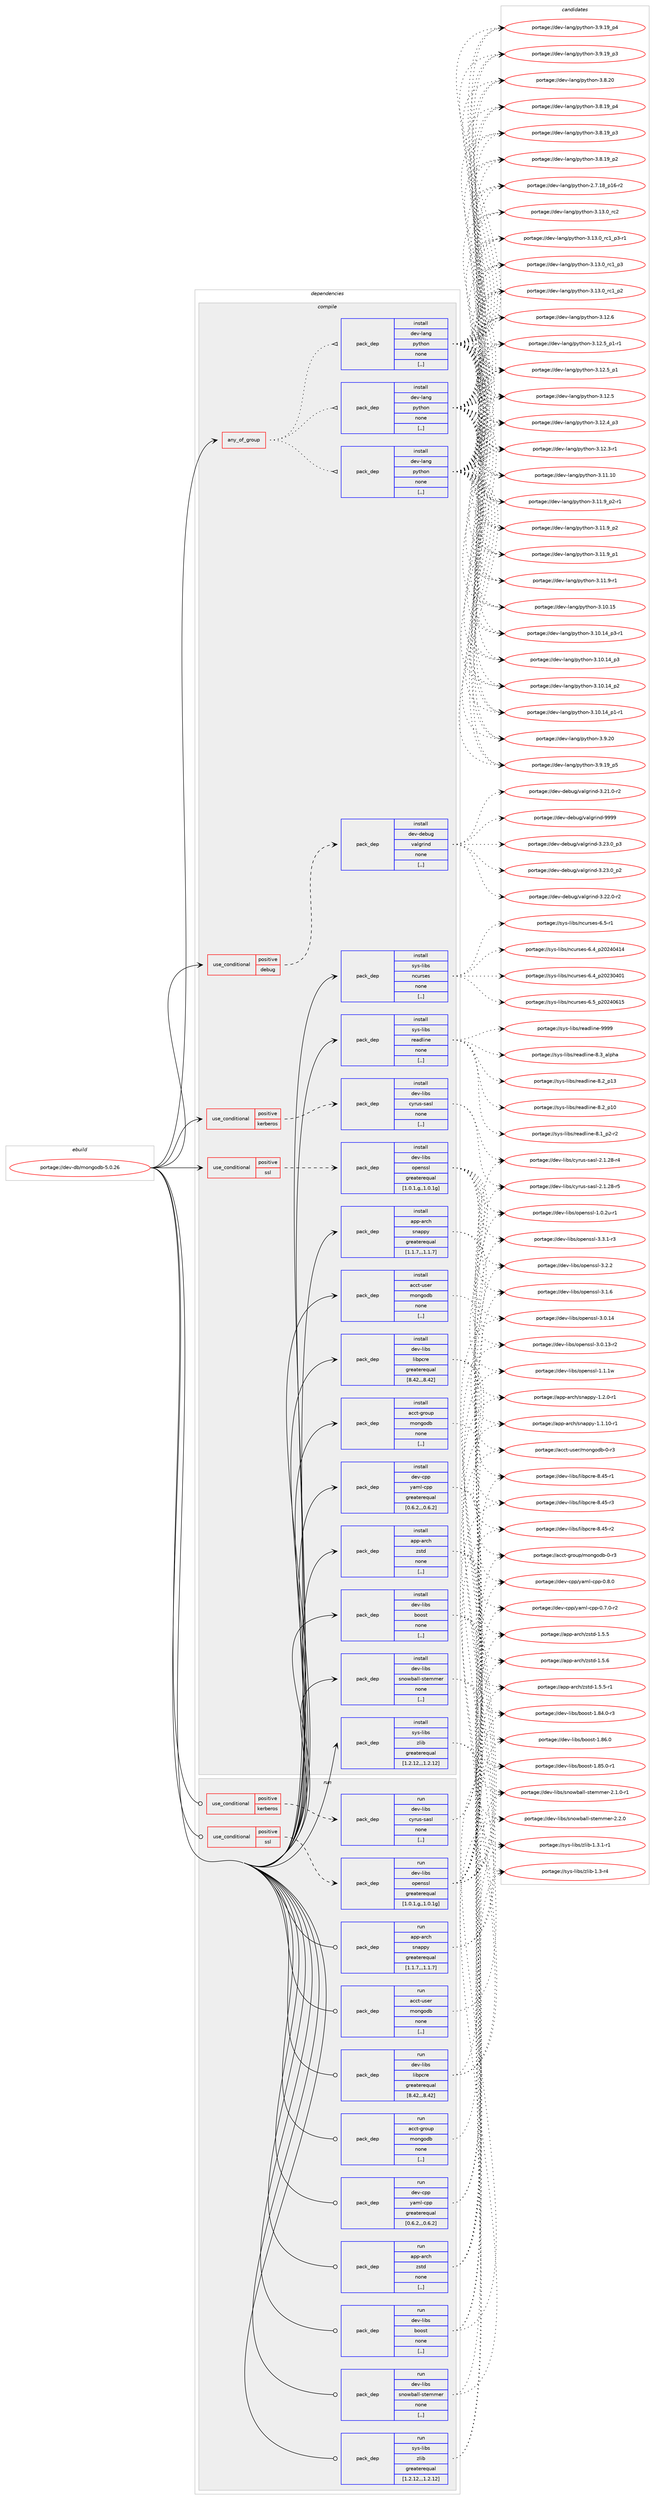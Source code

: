 digraph prolog {

# *************
# Graph options
# *************

newrank=true;
concentrate=true;
compound=true;
graph [rankdir=LR,fontname=Helvetica,fontsize=10,ranksep=1.5];#, ranksep=2.5, nodesep=0.2];
edge  [arrowhead=vee];
node  [fontname=Helvetica,fontsize=10];

# **********
# The ebuild
# **********

subgraph cluster_leftcol {
color=gray;
label=<<i>ebuild</i>>;
id [label="portage://dev-db/mongodb-5.0.26", color=red, width=4, href="../dev-db/mongodb-5.0.26.svg"];
}

# ****************
# The dependencies
# ****************

subgraph cluster_midcol {
color=gray;
label=<<i>dependencies</i>>;
subgraph cluster_compile {
fillcolor="#eeeeee";
style=filled;
label=<<i>compile</i>>;
subgraph any4234 {
dependency561081 [label=<<TABLE BORDER="0" CELLBORDER="1" CELLSPACING="0" CELLPADDING="4"><TR><TD CELLPADDING="10">any_of_group</TD></TR></TABLE>>, shape=none, color=red];subgraph pack408933 {
dependency561082 [label=<<TABLE BORDER="0" CELLBORDER="1" CELLSPACING="0" CELLPADDING="4" WIDTH="220"><TR><TD ROWSPAN="6" CELLPADDING="30">pack_dep</TD></TR><TR><TD WIDTH="110">install</TD></TR><TR><TD>dev-lang</TD></TR><TR><TD>python</TD></TR><TR><TD>none</TD></TR><TR><TD>[,,]</TD></TR></TABLE>>, shape=none, color=blue];
}
dependency561081:e -> dependency561082:w [weight=20,style="dotted",arrowhead="oinv"];
subgraph pack408934 {
dependency561083 [label=<<TABLE BORDER="0" CELLBORDER="1" CELLSPACING="0" CELLPADDING="4" WIDTH="220"><TR><TD ROWSPAN="6" CELLPADDING="30">pack_dep</TD></TR><TR><TD WIDTH="110">install</TD></TR><TR><TD>dev-lang</TD></TR><TR><TD>python</TD></TR><TR><TD>none</TD></TR><TR><TD>[,,]</TD></TR></TABLE>>, shape=none, color=blue];
}
dependency561081:e -> dependency561083:w [weight=20,style="dotted",arrowhead="oinv"];
subgraph pack408935 {
dependency561084 [label=<<TABLE BORDER="0" CELLBORDER="1" CELLSPACING="0" CELLPADDING="4" WIDTH="220"><TR><TD ROWSPAN="6" CELLPADDING="30">pack_dep</TD></TR><TR><TD WIDTH="110">install</TD></TR><TR><TD>dev-lang</TD></TR><TR><TD>python</TD></TR><TR><TD>none</TD></TR><TR><TD>[,,]</TD></TR></TABLE>>, shape=none, color=blue];
}
dependency561081:e -> dependency561084:w [weight=20,style="dotted",arrowhead="oinv"];
}
id:e -> dependency561081:w [weight=20,style="solid",arrowhead="vee"];
subgraph cond147614 {
dependency561085 [label=<<TABLE BORDER="0" CELLBORDER="1" CELLSPACING="0" CELLPADDING="4"><TR><TD ROWSPAN="3" CELLPADDING="10">use_conditional</TD></TR><TR><TD>positive</TD></TR><TR><TD>debug</TD></TR></TABLE>>, shape=none, color=red];
subgraph pack408936 {
dependency561086 [label=<<TABLE BORDER="0" CELLBORDER="1" CELLSPACING="0" CELLPADDING="4" WIDTH="220"><TR><TD ROWSPAN="6" CELLPADDING="30">pack_dep</TD></TR><TR><TD WIDTH="110">install</TD></TR><TR><TD>dev-debug</TD></TR><TR><TD>valgrind</TD></TR><TR><TD>none</TD></TR><TR><TD>[,,]</TD></TR></TABLE>>, shape=none, color=blue];
}
dependency561085:e -> dependency561086:w [weight=20,style="dashed",arrowhead="vee"];
}
id:e -> dependency561085:w [weight=20,style="solid",arrowhead="vee"];
subgraph cond147615 {
dependency561087 [label=<<TABLE BORDER="0" CELLBORDER="1" CELLSPACING="0" CELLPADDING="4"><TR><TD ROWSPAN="3" CELLPADDING="10">use_conditional</TD></TR><TR><TD>positive</TD></TR><TR><TD>kerberos</TD></TR></TABLE>>, shape=none, color=red];
subgraph pack408937 {
dependency561088 [label=<<TABLE BORDER="0" CELLBORDER="1" CELLSPACING="0" CELLPADDING="4" WIDTH="220"><TR><TD ROWSPAN="6" CELLPADDING="30">pack_dep</TD></TR><TR><TD WIDTH="110">install</TD></TR><TR><TD>dev-libs</TD></TR><TR><TD>cyrus-sasl</TD></TR><TR><TD>none</TD></TR><TR><TD>[,,]</TD></TR></TABLE>>, shape=none, color=blue];
}
dependency561087:e -> dependency561088:w [weight=20,style="dashed",arrowhead="vee"];
}
id:e -> dependency561087:w [weight=20,style="solid",arrowhead="vee"];
subgraph cond147616 {
dependency561089 [label=<<TABLE BORDER="0" CELLBORDER="1" CELLSPACING="0" CELLPADDING="4"><TR><TD ROWSPAN="3" CELLPADDING="10">use_conditional</TD></TR><TR><TD>positive</TD></TR><TR><TD>ssl</TD></TR></TABLE>>, shape=none, color=red];
subgraph pack408938 {
dependency561090 [label=<<TABLE BORDER="0" CELLBORDER="1" CELLSPACING="0" CELLPADDING="4" WIDTH="220"><TR><TD ROWSPAN="6" CELLPADDING="30">pack_dep</TD></TR><TR><TD WIDTH="110">install</TD></TR><TR><TD>dev-libs</TD></TR><TR><TD>openssl</TD></TR><TR><TD>greaterequal</TD></TR><TR><TD>[1.0.1,g,,1.0.1g]</TD></TR></TABLE>>, shape=none, color=blue];
}
dependency561089:e -> dependency561090:w [weight=20,style="dashed",arrowhead="vee"];
}
id:e -> dependency561089:w [weight=20,style="solid",arrowhead="vee"];
subgraph pack408939 {
dependency561091 [label=<<TABLE BORDER="0" CELLBORDER="1" CELLSPACING="0" CELLPADDING="4" WIDTH="220"><TR><TD ROWSPAN="6" CELLPADDING="30">pack_dep</TD></TR><TR><TD WIDTH="110">install</TD></TR><TR><TD>acct-group</TD></TR><TR><TD>mongodb</TD></TR><TR><TD>none</TD></TR><TR><TD>[,,]</TD></TR></TABLE>>, shape=none, color=blue];
}
id:e -> dependency561091:w [weight=20,style="solid",arrowhead="vee"];
subgraph pack408940 {
dependency561092 [label=<<TABLE BORDER="0" CELLBORDER="1" CELLSPACING="0" CELLPADDING="4" WIDTH="220"><TR><TD ROWSPAN="6" CELLPADDING="30">pack_dep</TD></TR><TR><TD WIDTH="110">install</TD></TR><TR><TD>acct-user</TD></TR><TR><TD>mongodb</TD></TR><TR><TD>none</TD></TR><TR><TD>[,,]</TD></TR></TABLE>>, shape=none, color=blue];
}
id:e -> dependency561092:w [weight=20,style="solid",arrowhead="vee"];
subgraph pack408941 {
dependency561093 [label=<<TABLE BORDER="0" CELLBORDER="1" CELLSPACING="0" CELLPADDING="4" WIDTH="220"><TR><TD ROWSPAN="6" CELLPADDING="30">pack_dep</TD></TR><TR><TD WIDTH="110">install</TD></TR><TR><TD>app-arch</TD></TR><TR><TD>snappy</TD></TR><TR><TD>greaterequal</TD></TR><TR><TD>[1.1.7,,,1.1.7]</TD></TR></TABLE>>, shape=none, color=blue];
}
id:e -> dependency561093:w [weight=20,style="solid",arrowhead="vee"];
subgraph pack408942 {
dependency561094 [label=<<TABLE BORDER="0" CELLBORDER="1" CELLSPACING="0" CELLPADDING="4" WIDTH="220"><TR><TD ROWSPAN="6" CELLPADDING="30">pack_dep</TD></TR><TR><TD WIDTH="110">install</TD></TR><TR><TD>app-arch</TD></TR><TR><TD>zstd</TD></TR><TR><TD>none</TD></TR><TR><TD>[,,]</TD></TR></TABLE>>, shape=none, color=blue];
}
id:e -> dependency561094:w [weight=20,style="solid",arrowhead="vee"];
subgraph pack408943 {
dependency561095 [label=<<TABLE BORDER="0" CELLBORDER="1" CELLSPACING="0" CELLPADDING="4" WIDTH="220"><TR><TD ROWSPAN="6" CELLPADDING="30">pack_dep</TD></TR><TR><TD WIDTH="110">install</TD></TR><TR><TD>dev-cpp</TD></TR><TR><TD>yaml-cpp</TD></TR><TR><TD>greaterequal</TD></TR><TR><TD>[0.6.2,,,0.6.2]</TD></TR></TABLE>>, shape=none, color=blue];
}
id:e -> dependency561095:w [weight=20,style="solid",arrowhead="vee"];
subgraph pack408944 {
dependency561096 [label=<<TABLE BORDER="0" CELLBORDER="1" CELLSPACING="0" CELLPADDING="4" WIDTH="220"><TR><TD ROWSPAN="6" CELLPADDING="30">pack_dep</TD></TR><TR><TD WIDTH="110">install</TD></TR><TR><TD>dev-libs</TD></TR><TR><TD>boost</TD></TR><TR><TD>none</TD></TR><TR><TD>[,,]</TD></TR></TABLE>>, shape=none, color=blue];
}
id:e -> dependency561096:w [weight=20,style="solid",arrowhead="vee"];
subgraph pack408945 {
dependency561097 [label=<<TABLE BORDER="0" CELLBORDER="1" CELLSPACING="0" CELLPADDING="4" WIDTH="220"><TR><TD ROWSPAN="6" CELLPADDING="30">pack_dep</TD></TR><TR><TD WIDTH="110">install</TD></TR><TR><TD>dev-libs</TD></TR><TR><TD>libpcre</TD></TR><TR><TD>greaterequal</TD></TR><TR><TD>[8.42,,,8.42]</TD></TR></TABLE>>, shape=none, color=blue];
}
id:e -> dependency561097:w [weight=20,style="solid",arrowhead="vee"];
subgraph pack408946 {
dependency561098 [label=<<TABLE BORDER="0" CELLBORDER="1" CELLSPACING="0" CELLPADDING="4" WIDTH="220"><TR><TD ROWSPAN="6" CELLPADDING="30">pack_dep</TD></TR><TR><TD WIDTH="110">install</TD></TR><TR><TD>dev-libs</TD></TR><TR><TD>snowball-stemmer</TD></TR><TR><TD>none</TD></TR><TR><TD>[,,]</TD></TR></TABLE>>, shape=none, color=blue];
}
id:e -> dependency561098:w [weight=20,style="solid",arrowhead="vee"];
subgraph pack408947 {
dependency561099 [label=<<TABLE BORDER="0" CELLBORDER="1" CELLSPACING="0" CELLPADDING="4" WIDTH="220"><TR><TD ROWSPAN="6" CELLPADDING="30">pack_dep</TD></TR><TR><TD WIDTH="110">install</TD></TR><TR><TD>sys-libs</TD></TR><TR><TD>ncurses</TD></TR><TR><TD>none</TD></TR><TR><TD>[,,]</TD></TR></TABLE>>, shape=none, color=blue];
}
id:e -> dependency561099:w [weight=20,style="solid",arrowhead="vee"];
subgraph pack408948 {
dependency561100 [label=<<TABLE BORDER="0" CELLBORDER="1" CELLSPACING="0" CELLPADDING="4" WIDTH="220"><TR><TD ROWSPAN="6" CELLPADDING="30">pack_dep</TD></TR><TR><TD WIDTH="110">install</TD></TR><TR><TD>sys-libs</TD></TR><TR><TD>readline</TD></TR><TR><TD>none</TD></TR><TR><TD>[,,]</TD></TR></TABLE>>, shape=none, color=blue];
}
id:e -> dependency561100:w [weight=20,style="solid",arrowhead="vee"];
subgraph pack408949 {
dependency561101 [label=<<TABLE BORDER="0" CELLBORDER="1" CELLSPACING="0" CELLPADDING="4" WIDTH="220"><TR><TD ROWSPAN="6" CELLPADDING="30">pack_dep</TD></TR><TR><TD WIDTH="110">install</TD></TR><TR><TD>sys-libs</TD></TR><TR><TD>zlib</TD></TR><TR><TD>greaterequal</TD></TR><TR><TD>[1.2.12,,,1.2.12]</TD></TR></TABLE>>, shape=none, color=blue];
}
id:e -> dependency561101:w [weight=20,style="solid",arrowhead="vee"];
}
subgraph cluster_compileandrun {
fillcolor="#eeeeee";
style=filled;
label=<<i>compile and run</i>>;
}
subgraph cluster_run {
fillcolor="#eeeeee";
style=filled;
label=<<i>run</i>>;
subgraph cond147617 {
dependency561102 [label=<<TABLE BORDER="0" CELLBORDER="1" CELLSPACING="0" CELLPADDING="4"><TR><TD ROWSPAN="3" CELLPADDING="10">use_conditional</TD></TR><TR><TD>positive</TD></TR><TR><TD>kerberos</TD></TR></TABLE>>, shape=none, color=red];
subgraph pack408950 {
dependency561103 [label=<<TABLE BORDER="0" CELLBORDER="1" CELLSPACING="0" CELLPADDING="4" WIDTH="220"><TR><TD ROWSPAN="6" CELLPADDING="30">pack_dep</TD></TR><TR><TD WIDTH="110">run</TD></TR><TR><TD>dev-libs</TD></TR><TR><TD>cyrus-sasl</TD></TR><TR><TD>none</TD></TR><TR><TD>[,,]</TD></TR></TABLE>>, shape=none, color=blue];
}
dependency561102:e -> dependency561103:w [weight=20,style="dashed",arrowhead="vee"];
}
id:e -> dependency561102:w [weight=20,style="solid",arrowhead="odot"];
subgraph cond147618 {
dependency561104 [label=<<TABLE BORDER="0" CELLBORDER="1" CELLSPACING="0" CELLPADDING="4"><TR><TD ROWSPAN="3" CELLPADDING="10">use_conditional</TD></TR><TR><TD>positive</TD></TR><TR><TD>ssl</TD></TR></TABLE>>, shape=none, color=red];
subgraph pack408951 {
dependency561105 [label=<<TABLE BORDER="0" CELLBORDER="1" CELLSPACING="0" CELLPADDING="4" WIDTH="220"><TR><TD ROWSPAN="6" CELLPADDING="30">pack_dep</TD></TR><TR><TD WIDTH="110">run</TD></TR><TR><TD>dev-libs</TD></TR><TR><TD>openssl</TD></TR><TR><TD>greaterequal</TD></TR><TR><TD>[1.0.1,g,,1.0.1g]</TD></TR></TABLE>>, shape=none, color=blue];
}
dependency561104:e -> dependency561105:w [weight=20,style="dashed",arrowhead="vee"];
}
id:e -> dependency561104:w [weight=20,style="solid",arrowhead="odot"];
subgraph pack408952 {
dependency561106 [label=<<TABLE BORDER="0" CELLBORDER="1" CELLSPACING="0" CELLPADDING="4" WIDTH="220"><TR><TD ROWSPAN="6" CELLPADDING="30">pack_dep</TD></TR><TR><TD WIDTH="110">run</TD></TR><TR><TD>acct-group</TD></TR><TR><TD>mongodb</TD></TR><TR><TD>none</TD></TR><TR><TD>[,,]</TD></TR></TABLE>>, shape=none, color=blue];
}
id:e -> dependency561106:w [weight=20,style="solid",arrowhead="odot"];
subgraph pack408953 {
dependency561107 [label=<<TABLE BORDER="0" CELLBORDER="1" CELLSPACING="0" CELLPADDING="4" WIDTH="220"><TR><TD ROWSPAN="6" CELLPADDING="30">pack_dep</TD></TR><TR><TD WIDTH="110">run</TD></TR><TR><TD>acct-user</TD></TR><TR><TD>mongodb</TD></TR><TR><TD>none</TD></TR><TR><TD>[,,]</TD></TR></TABLE>>, shape=none, color=blue];
}
id:e -> dependency561107:w [weight=20,style="solid",arrowhead="odot"];
subgraph pack408954 {
dependency561108 [label=<<TABLE BORDER="0" CELLBORDER="1" CELLSPACING="0" CELLPADDING="4" WIDTH="220"><TR><TD ROWSPAN="6" CELLPADDING="30">pack_dep</TD></TR><TR><TD WIDTH="110">run</TD></TR><TR><TD>app-arch</TD></TR><TR><TD>snappy</TD></TR><TR><TD>greaterequal</TD></TR><TR><TD>[1.1.7,,,1.1.7]</TD></TR></TABLE>>, shape=none, color=blue];
}
id:e -> dependency561108:w [weight=20,style="solid",arrowhead="odot"];
subgraph pack408955 {
dependency561109 [label=<<TABLE BORDER="0" CELLBORDER="1" CELLSPACING="0" CELLPADDING="4" WIDTH="220"><TR><TD ROWSPAN="6" CELLPADDING="30">pack_dep</TD></TR><TR><TD WIDTH="110">run</TD></TR><TR><TD>app-arch</TD></TR><TR><TD>zstd</TD></TR><TR><TD>none</TD></TR><TR><TD>[,,]</TD></TR></TABLE>>, shape=none, color=blue];
}
id:e -> dependency561109:w [weight=20,style="solid",arrowhead="odot"];
subgraph pack408956 {
dependency561110 [label=<<TABLE BORDER="0" CELLBORDER="1" CELLSPACING="0" CELLPADDING="4" WIDTH="220"><TR><TD ROWSPAN="6" CELLPADDING="30">pack_dep</TD></TR><TR><TD WIDTH="110">run</TD></TR><TR><TD>dev-cpp</TD></TR><TR><TD>yaml-cpp</TD></TR><TR><TD>greaterequal</TD></TR><TR><TD>[0.6.2,,,0.6.2]</TD></TR></TABLE>>, shape=none, color=blue];
}
id:e -> dependency561110:w [weight=20,style="solid",arrowhead="odot"];
subgraph pack408957 {
dependency561111 [label=<<TABLE BORDER="0" CELLBORDER="1" CELLSPACING="0" CELLPADDING="4" WIDTH="220"><TR><TD ROWSPAN="6" CELLPADDING="30">pack_dep</TD></TR><TR><TD WIDTH="110">run</TD></TR><TR><TD>dev-libs</TD></TR><TR><TD>boost</TD></TR><TR><TD>none</TD></TR><TR><TD>[,,]</TD></TR></TABLE>>, shape=none, color=blue];
}
id:e -> dependency561111:w [weight=20,style="solid",arrowhead="odot"];
subgraph pack408958 {
dependency561112 [label=<<TABLE BORDER="0" CELLBORDER="1" CELLSPACING="0" CELLPADDING="4" WIDTH="220"><TR><TD ROWSPAN="6" CELLPADDING="30">pack_dep</TD></TR><TR><TD WIDTH="110">run</TD></TR><TR><TD>dev-libs</TD></TR><TR><TD>libpcre</TD></TR><TR><TD>greaterequal</TD></TR><TR><TD>[8.42,,,8.42]</TD></TR></TABLE>>, shape=none, color=blue];
}
id:e -> dependency561112:w [weight=20,style="solid",arrowhead="odot"];
subgraph pack408959 {
dependency561113 [label=<<TABLE BORDER="0" CELLBORDER="1" CELLSPACING="0" CELLPADDING="4" WIDTH="220"><TR><TD ROWSPAN="6" CELLPADDING="30">pack_dep</TD></TR><TR><TD WIDTH="110">run</TD></TR><TR><TD>dev-libs</TD></TR><TR><TD>snowball-stemmer</TD></TR><TR><TD>none</TD></TR><TR><TD>[,,]</TD></TR></TABLE>>, shape=none, color=blue];
}
id:e -> dependency561113:w [weight=20,style="solid",arrowhead="odot"];
subgraph pack408960 {
dependency561114 [label=<<TABLE BORDER="0" CELLBORDER="1" CELLSPACING="0" CELLPADDING="4" WIDTH="220"><TR><TD ROWSPAN="6" CELLPADDING="30">pack_dep</TD></TR><TR><TD WIDTH="110">run</TD></TR><TR><TD>sys-libs</TD></TR><TR><TD>zlib</TD></TR><TR><TD>greaterequal</TD></TR><TR><TD>[1.2.12,,,1.2.12]</TD></TR></TABLE>>, shape=none, color=blue];
}
id:e -> dependency561114:w [weight=20,style="solid",arrowhead="odot"];
}
}

# **************
# The candidates
# **************

subgraph cluster_choices {
rank=same;
color=gray;
label=<<i>candidates</i>>;

subgraph choice408933 {
color=black;
nodesep=1;
choice10010111845108971101034711212111610411111045514649514648951149950 [label="portage://dev-lang/python-3.13.0_rc2", color=red, width=4,href="../dev-lang/python-3.13.0_rc2.svg"];
choice1001011184510897110103471121211161041111104551464951464895114994995112514511449 [label="portage://dev-lang/python-3.13.0_rc1_p3-r1", color=red, width=4,href="../dev-lang/python-3.13.0_rc1_p3-r1.svg"];
choice100101118451089711010347112121116104111110455146495146489511499499511251 [label="portage://dev-lang/python-3.13.0_rc1_p3", color=red, width=4,href="../dev-lang/python-3.13.0_rc1_p3.svg"];
choice100101118451089711010347112121116104111110455146495146489511499499511250 [label="portage://dev-lang/python-3.13.0_rc1_p2", color=red, width=4,href="../dev-lang/python-3.13.0_rc1_p2.svg"];
choice10010111845108971101034711212111610411111045514649504654 [label="portage://dev-lang/python-3.12.6", color=red, width=4,href="../dev-lang/python-3.12.6.svg"];
choice1001011184510897110103471121211161041111104551464950465395112494511449 [label="portage://dev-lang/python-3.12.5_p1-r1", color=red, width=4,href="../dev-lang/python-3.12.5_p1-r1.svg"];
choice100101118451089711010347112121116104111110455146495046539511249 [label="portage://dev-lang/python-3.12.5_p1", color=red, width=4,href="../dev-lang/python-3.12.5_p1.svg"];
choice10010111845108971101034711212111610411111045514649504653 [label="portage://dev-lang/python-3.12.5", color=red, width=4,href="../dev-lang/python-3.12.5.svg"];
choice100101118451089711010347112121116104111110455146495046529511251 [label="portage://dev-lang/python-3.12.4_p3", color=red, width=4,href="../dev-lang/python-3.12.4_p3.svg"];
choice100101118451089711010347112121116104111110455146495046514511449 [label="portage://dev-lang/python-3.12.3-r1", color=red, width=4,href="../dev-lang/python-3.12.3-r1.svg"];
choice1001011184510897110103471121211161041111104551464949464948 [label="portage://dev-lang/python-3.11.10", color=red, width=4,href="../dev-lang/python-3.11.10.svg"];
choice1001011184510897110103471121211161041111104551464949465795112504511449 [label="portage://dev-lang/python-3.11.9_p2-r1", color=red, width=4,href="../dev-lang/python-3.11.9_p2-r1.svg"];
choice100101118451089711010347112121116104111110455146494946579511250 [label="portage://dev-lang/python-3.11.9_p2", color=red, width=4,href="../dev-lang/python-3.11.9_p2.svg"];
choice100101118451089711010347112121116104111110455146494946579511249 [label="portage://dev-lang/python-3.11.9_p1", color=red, width=4,href="../dev-lang/python-3.11.9_p1.svg"];
choice100101118451089711010347112121116104111110455146494946574511449 [label="portage://dev-lang/python-3.11.9-r1", color=red, width=4,href="../dev-lang/python-3.11.9-r1.svg"];
choice1001011184510897110103471121211161041111104551464948464953 [label="portage://dev-lang/python-3.10.15", color=red, width=4,href="../dev-lang/python-3.10.15.svg"];
choice100101118451089711010347112121116104111110455146494846495295112514511449 [label="portage://dev-lang/python-3.10.14_p3-r1", color=red, width=4,href="../dev-lang/python-3.10.14_p3-r1.svg"];
choice10010111845108971101034711212111610411111045514649484649529511251 [label="portage://dev-lang/python-3.10.14_p3", color=red, width=4,href="../dev-lang/python-3.10.14_p3.svg"];
choice10010111845108971101034711212111610411111045514649484649529511250 [label="portage://dev-lang/python-3.10.14_p2", color=red, width=4,href="../dev-lang/python-3.10.14_p2.svg"];
choice100101118451089711010347112121116104111110455146494846495295112494511449 [label="portage://dev-lang/python-3.10.14_p1-r1", color=red, width=4,href="../dev-lang/python-3.10.14_p1-r1.svg"];
choice10010111845108971101034711212111610411111045514657465048 [label="portage://dev-lang/python-3.9.20", color=red, width=4,href="../dev-lang/python-3.9.20.svg"];
choice100101118451089711010347112121116104111110455146574649579511253 [label="portage://dev-lang/python-3.9.19_p5", color=red, width=4,href="../dev-lang/python-3.9.19_p5.svg"];
choice100101118451089711010347112121116104111110455146574649579511252 [label="portage://dev-lang/python-3.9.19_p4", color=red, width=4,href="../dev-lang/python-3.9.19_p4.svg"];
choice100101118451089711010347112121116104111110455146574649579511251 [label="portage://dev-lang/python-3.9.19_p3", color=red, width=4,href="../dev-lang/python-3.9.19_p3.svg"];
choice10010111845108971101034711212111610411111045514656465048 [label="portage://dev-lang/python-3.8.20", color=red, width=4,href="../dev-lang/python-3.8.20.svg"];
choice100101118451089711010347112121116104111110455146564649579511252 [label="portage://dev-lang/python-3.8.19_p4", color=red, width=4,href="../dev-lang/python-3.8.19_p4.svg"];
choice100101118451089711010347112121116104111110455146564649579511251 [label="portage://dev-lang/python-3.8.19_p3", color=red, width=4,href="../dev-lang/python-3.8.19_p3.svg"];
choice100101118451089711010347112121116104111110455146564649579511250 [label="portage://dev-lang/python-3.8.19_p2", color=red, width=4,href="../dev-lang/python-3.8.19_p2.svg"];
choice100101118451089711010347112121116104111110455046554649569511249544511450 [label="portage://dev-lang/python-2.7.18_p16-r2", color=red, width=4,href="../dev-lang/python-2.7.18_p16-r2.svg"];
dependency561082:e -> choice10010111845108971101034711212111610411111045514649514648951149950:w [style=dotted,weight="100"];
dependency561082:e -> choice1001011184510897110103471121211161041111104551464951464895114994995112514511449:w [style=dotted,weight="100"];
dependency561082:e -> choice100101118451089711010347112121116104111110455146495146489511499499511251:w [style=dotted,weight="100"];
dependency561082:e -> choice100101118451089711010347112121116104111110455146495146489511499499511250:w [style=dotted,weight="100"];
dependency561082:e -> choice10010111845108971101034711212111610411111045514649504654:w [style=dotted,weight="100"];
dependency561082:e -> choice1001011184510897110103471121211161041111104551464950465395112494511449:w [style=dotted,weight="100"];
dependency561082:e -> choice100101118451089711010347112121116104111110455146495046539511249:w [style=dotted,weight="100"];
dependency561082:e -> choice10010111845108971101034711212111610411111045514649504653:w [style=dotted,weight="100"];
dependency561082:e -> choice100101118451089711010347112121116104111110455146495046529511251:w [style=dotted,weight="100"];
dependency561082:e -> choice100101118451089711010347112121116104111110455146495046514511449:w [style=dotted,weight="100"];
dependency561082:e -> choice1001011184510897110103471121211161041111104551464949464948:w [style=dotted,weight="100"];
dependency561082:e -> choice1001011184510897110103471121211161041111104551464949465795112504511449:w [style=dotted,weight="100"];
dependency561082:e -> choice100101118451089711010347112121116104111110455146494946579511250:w [style=dotted,weight="100"];
dependency561082:e -> choice100101118451089711010347112121116104111110455146494946579511249:w [style=dotted,weight="100"];
dependency561082:e -> choice100101118451089711010347112121116104111110455146494946574511449:w [style=dotted,weight="100"];
dependency561082:e -> choice1001011184510897110103471121211161041111104551464948464953:w [style=dotted,weight="100"];
dependency561082:e -> choice100101118451089711010347112121116104111110455146494846495295112514511449:w [style=dotted,weight="100"];
dependency561082:e -> choice10010111845108971101034711212111610411111045514649484649529511251:w [style=dotted,weight="100"];
dependency561082:e -> choice10010111845108971101034711212111610411111045514649484649529511250:w [style=dotted,weight="100"];
dependency561082:e -> choice100101118451089711010347112121116104111110455146494846495295112494511449:w [style=dotted,weight="100"];
dependency561082:e -> choice10010111845108971101034711212111610411111045514657465048:w [style=dotted,weight="100"];
dependency561082:e -> choice100101118451089711010347112121116104111110455146574649579511253:w [style=dotted,weight="100"];
dependency561082:e -> choice100101118451089711010347112121116104111110455146574649579511252:w [style=dotted,weight="100"];
dependency561082:e -> choice100101118451089711010347112121116104111110455146574649579511251:w [style=dotted,weight="100"];
dependency561082:e -> choice10010111845108971101034711212111610411111045514656465048:w [style=dotted,weight="100"];
dependency561082:e -> choice100101118451089711010347112121116104111110455146564649579511252:w [style=dotted,weight="100"];
dependency561082:e -> choice100101118451089711010347112121116104111110455146564649579511251:w [style=dotted,weight="100"];
dependency561082:e -> choice100101118451089711010347112121116104111110455146564649579511250:w [style=dotted,weight="100"];
dependency561082:e -> choice100101118451089711010347112121116104111110455046554649569511249544511450:w [style=dotted,weight="100"];
}
subgraph choice408934 {
color=black;
nodesep=1;
choice10010111845108971101034711212111610411111045514649514648951149950 [label="portage://dev-lang/python-3.13.0_rc2", color=red, width=4,href="../dev-lang/python-3.13.0_rc2.svg"];
choice1001011184510897110103471121211161041111104551464951464895114994995112514511449 [label="portage://dev-lang/python-3.13.0_rc1_p3-r1", color=red, width=4,href="../dev-lang/python-3.13.0_rc1_p3-r1.svg"];
choice100101118451089711010347112121116104111110455146495146489511499499511251 [label="portage://dev-lang/python-3.13.0_rc1_p3", color=red, width=4,href="../dev-lang/python-3.13.0_rc1_p3.svg"];
choice100101118451089711010347112121116104111110455146495146489511499499511250 [label="portage://dev-lang/python-3.13.0_rc1_p2", color=red, width=4,href="../dev-lang/python-3.13.0_rc1_p2.svg"];
choice10010111845108971101034711212111610411111045514649504654 [label="portage://dev-lang/python-3.12.6", color=red, width=4,href="../dev-lang/python-3.12.6.svg"];
choice1001011184510897110103471121211161041111104551464950465395112494511449 [label="portage://dev-lang/python-3.12.5_p1-r1", color=red, width=4,href="../dev-lang/python-3.12.5_p1-r1.svg"];
choice100101118451089711010347112121116104111110455146495046539511249 [label="portage://dev-lang/python-3.12.5_p1", color=red, width=4,href="../dev-lang/python-3.12.5_p1.svg"];
choice10010111845108971101034711212111610411111045514649504653 [label="portage://dev-lang/python-3.12.5", color=red, width=4,href="../dev-lang/python-3.12.5.svg"];
choice100101118451089711010347112121116104111110455146495046529511251 [label="portage://dev-lang/python-3.12.4_p3", color=red, width=4,href="../dev-lang/python-3.12.4_p3.svg"];
choice100101118451089711010347112121116104111110455146495046514511449 [label="portage://dev-lang/python-3.12.3-r1", color=red, width=4,href="../dev-lang/python-3.12.3-r1.svg"];
choice1001011184510897110103471121211161041111104551464949464948 [label="portage://dev-lang/python-3.11.10", color=red, width=4,href="../dev-lang/python-3.11.10.svg"];
choice1001011184510897110103471121211161041111104551464949465795112504511449 [label="portage://dev-lang/python-3.11.9_p2-r1", color=red, width=4,href="../dev-lang/python-3.11.9_p2-r1.svg"];
choice100101118451089711010347112121116104111110455146494946579511250 [label="portage://dev-lang/python-3.11.9_p2", color=red, width=4,href="../dev-lang/python-3.11.9_p2.svg"];
choice100101118451089711010347112121116104111110455146494946579511249 [label="portage://dev-lang/python-3.11.9_p1", color=red, width=4,href="../dev-lang/python-3.11.9_p1.svg"];
choice100101118451089711010347112121116104111110455146494946574511449 [label="portage://dev-lang/python-3.11.9-r1", color=red, width=4,href="../dev-lang/python-3.11.9-r1.svg"];
choice1001011184510897110103471121211161041111104551464948464953 [label="portage://dev-lang/python-3.10.15", color=red, width=4,href="../dev-lang/python-3.10.15.svg"];
choice100101118451089711010347112121116104111110455146494846495295112514511449 [label="portage://dev-lang/python-3.10.14_p3-r1", color=red, width=4,href="../dev-lang/python-3.10.14_p3-r1.svg"];
choice10010111845108971101034711212111610411111045514649484649529511251 [label="portage://dev-lang/python-3.10.14_p3", color=red, width=4,href="../dev-lang/python-3.10.14_p3.svg"];
choice10010111845108971101034711212111610411111045514649484649529511250 [label="portage://dev-lang/python-3.10.14_p2", color=red, width=4,href="../dev-lang/python-3.10.14_p2.svg"];
choice100101118451089711010347112121116104111110455146494846495295112494511449 [label="portage://dev-lang/python-3.10.14_p1-r1", color=red, width=4,href="../dev-lang/python-3.10.14_p1-r1.svg"];
choice10010111845108971101034711212111610411111045514657465048 [label="portage://dev-lang/python-3.9.20", color=red, width=4,href="../dev-lang/python-3.9.20.svg"];
choice100101118451089711010347112121116104111110455146574649579511253 [label="portage://dev-lang/python-3.9.19_p5", color=red, width=4,href="../dev-lang/python-3.9.19_p5.svg"];
choice100101118451089711010347112121116104111110455146574649579511252 [label="portage://dev-lang/python-3.9.19_p4", color=red, width=4,href="../dev-lang/python-3.9.19_p4.svg"];
choice100101118451089711010347112121116104111110455146574649579511251 [label="portage://dev-lang/python-3.9.19_p3", color=red, width=4,href="../dev-lang/python-3.9.19_p3.svg"];
choice10010111845108971101034711212111610411111045514656465048 [label="portage://dev-lang/python-3.8.20", color=red, width=4,href="../dev-lang/python-3.8.20.svg"];
choice100101118451089711010347112121116104111110455146564649579511252 [label="portage://dev-lang/python-3.8.19_p4", color=red, width=4,href="../dev-lang/python-3.8.19_p4.svg"];
choice100101118451089711010347112121116104111110455146564649579511251 [label="portage://dev-lang/python-3.8.19_p3", color=red, width=4,href="../dev-lang/python-3.8.19_p3.svg"];
choice100101118451089711010347112121116104111110455146564649579511250 [label="portage://dev-lang/python-3.8.19_p2", color=red, width=4,href="../dev-lang/python-3.8.19_p2.svg"];
choice100101118451089711010347112121116104111110455046554649569511249544511450 [label="portage://dev-lang/python-2.7.18_p16-r2", color=red, width=4,href="../dev-lang/python-2.7.18_p16-r2.svg"];
dependency561083:e -> choice10010111845108971101034711212111610411111045514649514648951149950:w [style=dotted,weight="100"];
dependency561083:e -> choice1001011184510897110103471121211161041111104551464951464895114994995112514511449:w [style=dotted,weight="100"];
dependency561083:e -> choice100101118451089711010347112121116104111110455146495146489511499499511251:w [style=dotted,weight="100"];
dependency561083:e -> choice100101118451089711010347112121116104111110455146495146489511499499511250:w [style=dotted,weight="100"];
dependency561083:e -> choice10010111845108971101034711212111610411111045514649504654:w [style=dotted,weight="100"];
dependency561083:e -> choice1001011184510897110103471121211161041111104551464950465395112494511449:w [style=dotted,weight="100"];
dependency561083:e -> choice100101118451089711010347112121116104111110455146495046539511249:w [style=dotted,weight="100"];
dependency561083:e -> choice10010111845108971101034711212111610411111045514649504653:w [style=dotted,weight="100"];
dependency561083:e -> choice100101118451089711010347112121116104111110455146495046529511251:w [style=dotted,weight="100"];
dependency561083:e -> choice100101118451089711010347112121116104111110455146495046514511449:w [style=dotted,weight="100"];
dependency561083:e -> choice1001011184510897110103471121211161041111104551464949464948:w [style=dotted,weight="100"];
dependency561083:e -> choice1001011184510897110103471121211161041111104551464949465795112504511449:w [style=dotted,weight="100"];
dependency561083:e -> choice100101118451089711010347112121116104111110455146494946579511250:w [style=dotted,weight="100"];
dependency561083:e -> choice100101118451089711010347112121116104111110455146494946579511249:w [style=dotted,weight="100"];
dependency561083:e -> choice100101118451089711010347112121116104111110455146494946574511449:w [style=dotted,weight="100"];
dependency561083:e -> choice1001011184510897110103471121211161041111104551464948464953:w [style=dotted,weight="100"];
dependency561083:e -> choice100101118451089711010347112121116104111110455146494846495295112514511449:w [style=dotted,weight="100"];
dependency561083:e -> choice10010111845108971101034711212111610411111045514649484649529511251:w [style=dotted,weight="100"];
dependency561083:e -> choice10010111845108971101034711212111610411111045514649484649529511250:w [style=dotted,weight="100"];
dependency561083:e -> choice100101118451089711010347112121116104111110455146494846495295112494511449:w [style=dotted,weight="100"];
dependency561083:e -> choice10010111845108971101034711212111610411111045514657465048:w [style=dotted,weight="100"];
dependency561083:e -> choice100101118451089711010347112121116104111110455146574649579511253:w [style=dotted,weight="100"];
dependency561083:e -> choice100101118451089711010347112121116104111110455146574649579511252:w [style=dotted,weight="100"];
dependency561083:e -> choice100101118451089711010347112121116104111110455146574649579511251:w [style=dotted,weight="100"];
dependency561083:e -> choice10010111845108971101034711212111610411111045514656465048:w [style=dotted,weight="100"];
dependency561083:e -> choice100101118451089711010347112121116104111110455146564649579511252:w [style=dotted,weight="100"];
dependency561083:e -> choice100101118451089711010347112121116104111110455146564649579511251:w [style=dotted,weight="100"];
dependency561083:e -> choice100101118451089711010347112121116104111110455146564649579511250:w [style=dotted,weight="100"];
dependency561083:e -> choice100101118451089711010347112121116104111110455046554649569511249544511450:w [style=dotted,weight="100"];
}
subgraph choice408935 {
color=black;
nodesep=1;
choice10010111845108971101034711212111610411111045514649514648951149950 [label="portage://dev-lang/python-3.13.0_rc2", color=red, width=4,href="../dev-lang/python-3.13.0_rc2.svg"];
choice1001011184510897110103471121211161041111104551464951464895114994995112514511449 [label="portage://dev-lang/python-3.13.0_rc1_p3-r1", color=red, width=4,href="../dev-lang/python-3.13.0_rc1_p3-r1.svg"];
choice100101118451089711010347112121116104111110455146495146489511499499511251 [label="portage://dev-lang/python-3.13.0_rc1_p3", color=red, width=4,href="../dev-lang/python-3.13.0_rc1_p3.svg"];
choice100101118451089711010347112121116104111110455146495146489511499499511250 [label="portage://dev-lang/python-3.13.0_rc1_p2", color=red, width=4,href="../dev-lang/python-3.13.0_rc1_p2.svg"];
choice10010111845108971101034711212111610411111045514649504654 [label="portage://dev-lang/python-3.12.6", color=red, width=4,href="../dev-lang/python-3.12.6.svg"];
choice1001011184510897110103471121211161041111104551464950465395112494511449 [label="portage://dev-lang/python-3.12.5_p1-r1", color=red, width=4,href="../dev-lang/python-3.12.5_p1-r1.svg"];
choice100101118451089711010347112121116104111110455146495046539511249 [label="portage://dev-lang/python-3.12.5_p1", color=red, width=4,href="../dev-lang/python-3.12.5_p1.svg"];
choice10010111845108971101034711212111610411111045514649504653 [label="portage://dev-lang/python-3.12.5", color=red, width=4,href="../dev-lang/python-3.12.5.svg"];
choice100101118451089711010347112121116104111110455146495046529511251 [label="portage://dev-lang/python-3.12.4_p3", color=red, width=4,href="../dev-lang/python-3.12.4_p3.svg"];
choice100101118451089711010347112121116104111110455146495046514511449 [label="portage://dev-lang/python-3.12.3-r1", color=red, width=4,href="../dev-lang/python-3.12.3-r1.svg"];
choice1001011184510897110103471121211161041111104551464949464948 [label="portage://dev-lang/python-3.11.10", color=red, width=4,href="../dev-lang/python-3.11.10.svg"];
choice1001011184510897110103471121211161041111104551464949465795112504511449 [label="portage://dev-lang/python-3.11.9_p2-r1", color=red, width=4,href="../dev-lang/python-3.11.9_p2-r1.svg"];
choice100101118451089711010347112121116104111110455146494946579511250 [label="portage://dev-lang/python-3.11.9_p2", color=red, width=4,href="../dev-lang/python-3.11.9_p2.svg"];
choice100101118451089711010347112121116104111110455146494946579511249 [label="portage://dev-lang/python-3.11.9_p1", color=red, width=4,href="../dev-lang/python-3.11.9_p1.svg"];
choice100101118451089711010347112121116104111110455146494946574511449 [label="portage://dev-lang/python-3.11.9-r1", color=red, width=4,href="../dev-lang/python-3.11.9-r1.svg"];
choice1001011184510897110103471121211161041111104551464948464953 [label="portage://dev-lang/python-3.10.15", color=red, width=4,href="../dev-lang/python-3.10.15.svg"];
choice100101118451089711010347112121116104111110455146494846495295112514511449 [label="portage://dev-lang/python-3.10.14_p3-r1", color=red, width=4,href="../dev-lang/python-3.10.14_p3-r1.svg"];
choice10010111845108971101034711212111610411111045514649484649529511251 [label="portage://dev-lang/python-3.10.14_p3", color=red, width=4,href="../dev-lang/python-3.10.14_p3.svg"];
choice10010111845108971101034711212111610411111045514649484649529511250 [label="portage://dev-lang/python-3.10.14_p2", color=red, width=4,href="../dev-lang/python-3.10.14_p2.svg"];
choice100101118451089711010347112121116104111110455146494846495295112494511449 [label="portage://dev-lang/python-3.10.14_p1-r1", color=red, width=4,href="../dev-lang/python-3.10.14_p1-r1.svg"];
choice10010111845108971101034711212111610411111045514657465048 [label="portage://dev-lang/python-3.9.20", color=red, width=4,href="../dev-lang/python-3.9.20.svg"];
choice100101118451089711010347112121116104111110455146574649579511253 [label="portage://dev-lang/python-3.9.19_p5", color=red, width=4,href="../dev-lang/python-3.9.19_p5.svg"];
choice100101118451089711010347112121116104111110455146574649579511252 [label="portage://dev-lang/python-3.9.19_p4", color=red, width=4,href="../dev-lang/python-3.9.19_p4.svg"];
choice100101118451089711010347112121116104111110455146574649579511251 [label="portage://dev-lang/python-3.9.19_p3", color=red, width=4,href="../dev-lang/python-3.9.19_p3.svg"];
choice10010111845108971101034711212111610411111045514656465048 [label="portage://dev-lang/python-3.8.20", color=red, width=4,href="../dev-lang/python-3.8.20.svg"];
choice100101118451089711010347112121116104111110455146564649579511252 [label="portage://dev-lang/python-3.8.19_p4", color=red, width=4,href="../dev-lang/python-3.8.19_p4.svg"];
choice100101118451089711010347112121116104111110455146564649579511251 [label="portage://dev-lang/python-3.8.19_p3", color=red, width=4,href="../dev-lang/python-3.8.19_p3.svg"];
choice100101118451089711010347112121116104111110455146564649579511250 [label="portage://dev-lang/python-3.8.19_p2", color=red, width=4,href="../dev-lang/python-3.8.19_p2.svg"];
choice100101118451089711010347112121116104111110455046554649569511249544511450 [label="portage://dev-lang/python-2.7.18_p16-r2", color=red, width=4,href="../dev-lang/python-2.7.18_p16-r2.svg"];
dependency561084:e -> choice10010111845108971101034711212111610411111045514649514648951149950:w [style=dotted,weight="100"];
dependency561084:e -> choice1001011184510897110103471121211161041111104551464951464895114994995112514511449:w [style=dotted,weight="100"];
dependency561084:e -> choice100101118451089711010347112121116104111110455146495146489511499499511251:w [style=dotted,weight="100"];
dependency561084:e -> choice100101118451089711010347112121116104111110455146495146489511499499511250:w [style=dotted,weight="100"];
dependency561084:e -> choice10010111845108971101034711212111610411111045514649504654:w [style=dotted,weight="100"];
dependency561084:e -> choice1001011184510897110103471121211161041111104551464950465395112494511449:w [style=dotted,weight="100"];
dependency561084:e -> choice100101118451089711010347112121116104111110455146495046539511249:w [style=dotted,weight="100"];
dependency561084:e -> choice10010111845108971101034711212111610411111045514649504653:w [style=dotted,weight="100"];
dependency561084:e -> choice100101118451089711010347112121116104111110455146495046529511251:w [style=dotted,weight="100"];
dependency561084:e -> choice100101118451089711010347112121116104111110455146495046514511449:w [style=dotted,weight="100"];
dependency561084:e -> choice1001011184510897110103471121211161041111104551464949464948:w [style=dotted,weight="100"];
dependency561084:e -> choice1001011184510897110103471121211161041111104551464949465795112504511449:w [style=dotted,weight="100"];
dependency561084:e -> choice100101118451089711010347112121116104111110455146494946579511250:w [style=dotted,weight="100"];
dependency561084:e -> choice100101118451089711010347112121116104111110455146494946579511249:w [style=dotted,weight="100"];
dependency561084:e -> choice100101118451089711010347112121116104111110455146494946574511449:w [style=dotted,weight="100"];
dependency561084:e -> choice1001011184510897110103471121211161041111104551464948464953:w [style=dotted,weight="100"];
dependency561084:e -> choice100101118451089711010347112121116104111110455146494846495295112514511449:w [style=dotted,weight="100"];
dependency561084:e -> choice10010111845108971101034711212111610411111045514649484649529511251:w [style=dotted,weight="100"];
dependency561084:e -> choice10010111845108971101034711212111610411111045514649484649529511250:w [style=dotted,weight="100"];
dependency561084:e -> choice100101118451089711010347112121116104111110455146494846495295112494511449:w [style=dotted,weight="100"];
dependency561084:e -> choice10010111845108971101034711212111610411111045514657465048:w [style=dotted,weight="100"];
dependency561084:e -> choice100101118451089711010347112121116104111110455146574649579511253:w [style=dotted,weight="100"];
dependency561084:e -> choice100101118451089711010347112121116104111110455146574649579511252:w [style=dotted,weight="100"];
dependency561084:e -> choice100101118451089711010347112121116104111110455146574649579511251:w [style=dotted,weight="100"];
dependency561084:e -> choice10010111845108971101034711212111610411111045514656465048:w [style=dotted,weight="100"];
dependency561084:e -> choice100101118451089711010347112121116104111110455146564649579511252:w [style=dotted,weight="100"];
dependency561084:e -> choice100101118451089711010347112121116104111110455146564649579511251:w [style=dotted,weight="100"];
dependency561084:e -> choice100101118451089711010347112121116104111110455146564649579511250:w [style=dotted,weight="100"];
dependency561084:e -> choice100101118451089711010347112121116104111110455046554649569511249544511450:w [style=dotted,weight="100"];
}
subgraph choice408936 {
color=black;
nodesep=1;
choice100101118451001019811710347118971081031141051101004557575757 [label="portage://dev-debug/valgrind-9999", color=red, width=4,href="../dev-debug/valgrind-9999.svg"];
choice10010111845100101981171034711897108103114105110100455146505146489511251 [label="portage://dev-debug/valgrind-3.23.0_p3", color=red, width=4,href="../dev-debug/valgrind-3.23.0_p3.svg"];
choice10010111845100101981171034711897108103114105110100455146505146489511250 [label="portage://dev-debug/valgrind-3.23.0_p2", color=red, width=4,href="../dev-debug/valgrind-3.23.0_p2.svg"];
choice10010111845100101981171034711897108103114105110100455146505046484511450 [label="portage://dev-debug/valgrind-3.22.0-r2", color=red, width=4,href="../dev-debug/valgrind-3.22.0-r2.svg"];
choice10010111845100101981171034711897108103114105110100455146504946484511450 [label="portage://dev-debug/valgrind-3.21.0-r2", color=red, width=4,href="../dev-debug/valgrind-3.21.0-r2.svg"];
dependency561086:e -> choice100101118451001019811710347118971081031141051101004557575757:w [style=dotted,weight="100"];
dependency561086:e -> choice10010111845100101981171034711897108103114105110100455146505146489511251:w [style=dotted,weight="100"];
dependency561086:e -> choice10010111845100101981171034711897108103114105110100455146505146489511250:w [style=dotted,weight="100"];
dependency561086:e -> choice10010111845100101981171034711897108103114105110100455146505046484511450:w [style=dotted,weight="100"];
dependency561086:e -> choice10010111845100101981171034711897108103114105110100455146504946484511450:w [style=dotted,weight="100"];
}
subgraph choice408937 {
color=black;
nodesep=1;
choice100101118451081059811547991211141171154511597115108455046494650564511453 [label="portage://dev-libs/cyrus-sasl-2.1.28-r5", color=red, width=4,href="../dev-libs/cyrus-sasl-2.1.28-r5.svg"];
choice100101118451081059811547991211141171154511597115108455046494650564511452 [label="portage://dev-libs/cyrus-sasl-2.1.28-r4", color=red, width=4,href="../dev-libs/cyrus-sasl-2.1.28-r4.svg"];
dependency561088:e -> choice100101118451081059811547991211141171154511597115108455046494650564511453:w [style=dotted,weight="100"];
dependency561088:e -> choice100101118451081059811547991211141171154511597115108455046494650564511452:w [style=dotted,weight="100"];
}
subgraph choice408938 {
color=black;
nodesep=1;
choice1001011184510810598115471111121011101151151084551465146494511451 [label="portage://dev-libs/openssl-3.3.1-r3", color=red, width=4,href="../dev-libs/openssl-3.3.1-r3.svg"];
choice100101118451081059811547111112101110115115108455146504650 [label="portage://dev-libs/openssl-3.2.2", color=red, width=4,href="../dev-libs/openssl-3.2.2.svg"];
choice100101118451081059811547111112101110115115108455146494654 [label="portage://dev-libs/openssl-3.1.6", color=red, width=4,href="../dev-libs/openssl-3.1.6.svg"];
choice10010111845108105981154711111210111011511510845514648464952 [label="portage://dev-libs/openssl-3.0.14", color=red, width=4,href="../dev-libs/openssl-3.0.14.svg"];
choice100101118451081059811547111112101110115115108455146484649514511450 [label="portage://dev-libs/openssl-3.0.13-r2", color=red, width=4,href="../dev-libs/openssl-3.0.13-r2.svg"];
choice100101118451081059811547111112101110115115108454946494649119 [label="portage://dev-libs/openssl-1.1.1w", color=red, width=4,href="../dev-libs/openssl-1.1.1w.svg"];
choice1001011184510810598115471111121011101151151084549464846501174511449 [label="portage://dev-libs/openssl-1.0.2u-r1", color=red, width=4,href="../dev-libs/openssl-1.0.2u-r1.svg"];
dependency561090:e -> choice1001011184510810598115471111121011101151151084551465146494511451:w [style=dotted,weight="100"];
dependency561090:e -> choice100101118451081059811547111112101110115115108455146504650:w [style=dotted,weight="100"];
dependency561090:e -> choice100101118451081059811547111112101110115115108455146494654:w [style=dotted,weight="100"];
dependency561090:e -> choice10010111845108105981154711111210111011511510845514648464952:w [style=dotted,weight="100"];
dependency561090:e -> choice100101118451081059811547111112101110115115108455146484649514511450:w [style=dotted,weight="100"];
dependency561090:e -> choice100101118451081059811547111112101110115115108454946494649119:w [style=dotted,weight="100"];
dependency561090:e -> choice1001011184510810598115471111121011101151151084549464846501174511449:w [style=dotted,weight="100"];
}
subgraph choice408939 {
color=black;
nodesep=1;
choice97999911645103114111117112471091111101031111009845484511451 [label="portage://acct-group/mongodb-0-r3", color=red, width=4,href="../acct-group/mongodb-0-r3.svg"];
dependency561091:e -> choice97999911645103114111117112471091111101031111009845484511451:w [style=dotted,weight="100"];
}
subgraph choice408940 {
color=black;
nodesep=1;
choice97999911645117115101114471091111101031111009845484511451 [label="portage://acct-user/mongodb-0-r3", color=red, width=4,href="../acct-user/mongodb-0-r3.svg"];
dependency561092:e -> choice97999911645117115101114471091111101031111009845484511451:w [style=dotted,weight="100"];
}
subgraph choice408941 {
color=black;
nodesep=1;
choice9711211245971149910447115110971121121214549465046484511449 [label="portage://app-arch/snappy-1.2.0-r1", color=red, width=4,href="../app-arch/snappy-1.2.0-r1.svg"];
choice971121124597114991044711511097112112121454946494649484511449 [label="portage://app-arch/snappy-1.1.10-r1", color=red, width=4,href="../app-arch/snappy-1.1.10-r1.svg"];
dependency561093:e -> choice9711211245971149910447115110971121121214549465046484511449:w [style=dotted,weight="100"];
dependency561093:e -> choice971121124597114991044711511097112112121454946494649484511449:w [style=dotted,weight="100"];
}
subgraph choice408942 {
color=black;
nodesep=1;
choice9711211245971149910447122115116100454946534654 [label="portage://app-arch/zstd-1.5.6", color=red, width=4,href="../app-arch/zstd-1.5.6.svg"];
choice97112112459711499104471221151161004549465346534511449 [label="portage://app-arch/zstd-1.5.5-r1", color=red, width=4,href="../app-arch/zstd-1.5.5-r1.svg"];
choice9711211245971149910447122115116100454946534653 [label="portage://app-arch/zstd-1.5.5", color=red, width=4,href="../app-arch/zstd-1.5.5.svg"];
dependency561094:e -> choice9711211245971149910447122115116100454946534654:w [style=dotted,weight="100"];
dependency561094:e -> choice97112112459711499104471221151161004549465346534511449:w [style=dotted,weight="100"];
dependency561094:e -> choice9711211245971149910447122115116100454946534653:w [style=dotted,weight="100"];
}
subgraph choice408943 {
color=black;
nodesep=1;
choice100101118459911211247121971091084599112112454846564648 [label="portage://dev-cpp/yaml-cpp-0.8.0", color=red, width=4,href="../dev-cpp/yaml-cpp-0.8.0.svg"];
choice1001011184599112112471219710910845991121124548465546484511450 [label="portage://dev-cpp/yaml-cpp-0.7.0-r2", color=red, width=4,href="../dev-cpp/yaml-cpp-0.7.0-r2.svg"];
dependency561095:e -> choice100101118459911211247121971091084599112112454846564648:w [style=dotted,weight="100"];
dependency561095:e -> choice1001011184599112112471219710910845991121124548465546484511450:w [style=dotted,weight="100"];
}
subgraph choice408944 {
color=black;
nodesep=1;
choice1001011184510810598115479811111111511645494656544648 [label="portage://dev-libs/boost-1.86.0", color=red, width=4,href="../dev-libs/boost-1.86.0.svg"];
choice10010111845108105981154798111111115116454946565346484511449 [label="portage://dev-libs/boost-1.85.0-r1", color=red, width=4,href="../dev-libs/boost-1.85.0-r1.svg"];
choice10010111845108105981154798111111115116454946565246484511451 [label="portage://dev-libs/boost-1.84.0-r3", color=red, width=4,href="../dev-libs/boost-1.84.0-r3.svg"];
dependency561096:e -> choice1001011184510810598115479811111111511645494656544648:w [style=dotted,weight="100"];
dependency561096:e -> choice10010111845108105981154798111111115116454946565346484511449:w [style=dotted,weight="100"];
dependency561096:e -> choice10010111845108105981154798111111115116454946565246484511451:w [style=dotted,weight="100"];
}
subgraph choice408945 {
color=black;
nodesep=1;
choice100101118451081059811547108105981129911410145564652534511451 [label="portage://dev-libs/libpcre-8.45-r3", color=red, width=4,href="../dev-libs/libpcre-8.45-r3.svg"];
choice100101118451081059811547108105981129911410145564652534511450 [label="portage://dev-libs/libpcre-8.45-r2", color=red, width=4,href="../dev-libs/libpcre-8.45-r2.svg"];
choice100101118451081059811547108105981129911410145564652534511449 [label="portage://dev-libs/libpcre-8.45-r1", color=red, width=4,href="../dev-libs/libpcre-8.45-r1.svg"];
dependency561097:e -> choice100101118451081059811547108105981129911410145564652534511451:w [style=dotted,weight="100"];
dependency561097:e -> choice100101118451081059811547108105981129911410145564652534511450:w [style=dotted,weight="100"];
dependency561097:e -> choice100101118451081059811547108105981129911410145564652534511449:w [style=dotted,weight="100"];
}
subgraph choice408946 {
color=black;
nodesep=1;
choice100101118451081059811547115110111119989710810845115116101109109101114455046504648 [label="portage://dev-libs/snowball-stemmer-2.2.0", color=red, width=4,href="../dev-libs/snowball-stemmer-2.2.0.svg"];
choice1001011184510810598115471151101111199897108108451151161011091091011144550464946484511449 [label="portage://dev-libs/snowball-stemmer-2.1.0-r1", color=red, width=4,href="../dev-libs/snowball-stemmer-2.1.0-r1.svg"];
dependency561098:e -> choice100101118451081059811547115110111119989710810845115116101109109101114455046504648:w [style=dotted,weight="100"];
dependency561098:e -> choice1001011184510810598115471151101111199897108108451151161011091091011144550464946484511449:w [style=dotted,weight="100"];
}
subgraph choice408947 {
color=black;
nodesep=1;
choice1151211154510810598115471109911711411510111545544653951125048505248544953 [label="portage://sys-libs/ncurses-6.5_p20240615", color=red, width=4,href="../sys-libs/ncurses-6.5_p20240615.svg"];
choice11512111545108105981154711099117114115101115455446534511449 [label="portage://sys-libs/ncurses-6.5-r1", color=red, width=4,href="../sys-libs/ncurses-6.5-r1.svg"];
choice1151211154510810598115471109911711411510111545544652951125048505248524952 [label="portage://sys-libs/ncurses-6.4_p20240414", color=red, width=4,href="../sys-libs/ncurses-6.4_p20240414.svg"];
choice1151211154510810598115471109911711411510111545544652951125048505148524849 [label="portage://sys-libs/ncurses-6.4_p20230401", color=red, width=4,href="../sys-libs/ncurses-6.4_p20230401.svg"];
dependency561099:e -> choice1151211154510810598115471109911711411510111545544653951125048505248544953:w [style=dotted,weight="100"];
dependency561099:e -> choice11512111545108105981154711099117114115101115455446534511449:w [style=dotted,weight="100"];
dependency561099:e -> choice1151211154510810598115471109911711411510111545544652951125048505248524952:w [style=dotted,weight="100"];
dependency561099:e -> choice1151211154510810598115471109911711411510111545544652951125048505148524849:w [style=dotted,weight="100"];
}
subgraph choice408948 {
color=black;
nodesep=1;
choice115121115451081059811547114101971001081051101014557575757 [label="portage://sys-libs/readline-9999", color=red, width=4,href="../sys-libs/readline-9999.svg"];
choice1151211154510810598115471141019710010810511010145564651959710811210497 [label="portage://sys-libs/readline-8.3_alpha", color=red, width=4,href="../sys-libs/readline-8.3_alpha.svg"];
choice1151211154510810598115471141019710010810511010145564650951124951 [label="portage://sys-libs/readline-8.2_p13", color=red, width=4,href="../sys-libs/readline-8.2_p13.svg"];
choice1151211154510810598115471141019710010810511010145564650951124948 [label="portage://sys-libs/readline-8.2_p10", color=red, width=4,href="../sys-libs/readline-8.2_p10.svg"];
choice115121115451081059811547114101971001081051101014556464995112504511450 [label="portage://sys-libs/readline-8.1_p2-r2", color=red, width=4,href="../sys-libs/readline-8.1_p2-r2.svg"];
dependency561100:e -> choice115121115451081059811547114101971001081051101014557575757:w [style=dotted,weight="100"];
dependency561100:e -> choice1151211154510810598115471141019710010810511010145564651959710811210497:w [style=dotted,weight="100"];
dependency561100:e -> choice1151211154510810598115471141019710010810511010145564650951124951:w [style=dotted,weight="100"];
dependency561100:e -> choice1151211154510810598115471141019710010810511010145564650951124948:w [style=dotted,weight="100"];
dependency561100:e -> choice115121115451081059811547114101971001081051101014556464995112504511450:w [style=dotted,weight="100"];
}
subgraph choice408949 {
color=black;
nodesep=1;
choice115121115451081059811547122108105984549465146494511449 [label="portage://sys-libs/zlib-1.3.1-r1", color=red, width=4,href="../sys-libs/zlib-1.3.1-r1.svg"];
choice11512111545108105981154712210810598454946514511452 [label="portage://sys-libs/zlib-1.3-r4", color=red, width=4,href="../sys-libs/zlib-1.3-r4.svg"];
dependency561101:e -> choice115121115451081059811547122108105984549465146494511449:w [style=dotted,weight="100"];
dependency561101:e -> choice11512111545108105981154712210810598454946514511452:w [style=dotted,weight="100"];
}
subgraph choice408950 {
color=black;
nodesep=1;
choice100101118451081059811547991211141171154511597115108455046494650564511453 [label="portage://dev-libs/cyrus-sasl-2.1.28-r5", color=red, width=4,href="../dev-libs/cyrus-sasl-2.1.28-r5.svg"];
choice100101118451081059811547991211141171154511597115108455046494650564511452 [label="portage://dev-libs/cyrus-sasl-2.1.28-r4", color=red, width=4,href="../dev-libs/cyrus-sasl-2.1.28-r4.svg"];
dependency561103:e -> choice100101118451081059811547991211141171154511597115108455046494650564511453:w [style=dotted,weight="100"];
dependency561103:e -> choice100101118451081059811547991211141171154511597115108455046494650564511452:w [style=dotted,weight="100"];
}
subgraph choice408951 {
color=black;
nodesep=1;
choice1001011184510810598115471111121011101151151084551465146494511451 [label="portage://dev-libs/openssl-3.3.1-r3", color=red, width=4,href="../dev-libs/openssl-3.3.1-r3.svg"];
choice100101118451081059811547111112101110115115108455146504650 [label="portage://dev-libs/openssl-3.2.2", color=red, width=4,href="../dev-libs/openssl-3.2.2.svg"];
choice100101118451081059811547111112101110115115108455146494654 [label="portage://dev-libs/openssl-3.1.6", color=red, width=4,href="../dev-libs/openssl-3.1.6.svg"];
choice10010111845108105981154711111210111011511510845514648464952 [label="portage://dev-libs/openssl-3.0.14", color=red, width=4,href="../dev-libs/openssl-3.0.14.svg"];
choice100101118451081059811547111112101110115115108455146484649514511450 [label="portage://dev-libs/openssl-3.0.13-r2", color=red, width=4,href="../dev-libs/openssl-3.0.13-r2.svg"];
choice100101118451081059811547111112101110115115108454946494649119 [label="portage://dev-libs/openssl-1.1.1w", color=red, width=4,href="../dev-libs/openssl-1.1.1w.svg"];
choice1001011184510810598115471111121011101151151084549464846501174511449 [label="portage://dev-libs/openssl-1.0.2u-r1", color=red, width=4,href="../dev-libs/openssl-1.0.2u-r1.svg"];
dependency561105:e -> choice1001011184510810598115471111121011101151151084551465146494511451:w [style=dotted,weight="100"];
dependency561105:e -> choice100101118451081059811547111112101110115115108455146504650:w [style=dotted,weight="100"];
dependency561105:e -> choice100101118451081059811547111112101110115115108455146494654:w [style=dotted,weight="100"];
dependency561105:e -> choice10010111845108105981154711111210111011511510845514648464952:w [style=dotted,weight="100"];
dependency561105:e -> choice100101118451081059811547111112101110115115108455146484649514511450:w [style=dotted,weight="100"];
dependency561105:e -> choice100101118451081059811547111112101110115115108454946494649119:w [style=dotted,weight="100"];
dependency561105:e -> choice1001011184510810598115471111121011101151151084549464846501174511449:w [style=dotted,weight="100"];
}
subgraph choice408952 {
color=black;
nodesep=1;
choice97999911645103114111117112471091111101031111009845484511451 [label="portage://acct-group/mongodb-0-r3", color=red, width=4,href="../acct-group/mongodb-0-r3.svg"];
dependency561106:e -> choice97999911645103114111117112471091111101031111009845484511451:w [style=dotted,weight="100"];
}
subgraph choice408953 {
color=black;
nodesep=1;
choice97999911645117115101114471091111101031111009845484511451 [label="portage://acct-user/mongodb-0-r3", color=red, width=4,href="../acct-user/mongodb-0-r3.svg"];
dependency561107:e -> choice97999911645117115101114471091111101031111009845484511451:w [style=dotted,weight="100"];
}
subgraph choice408954 {
color=black;
nodesep=1;
choice9711211245971149910447115110971121121214549465046484511449 [label="portage://app-arch/snappy-1.2.0-r1", color=red, width=4,href="../app-arch/snappy-1.2.0-r1.svg"];
choice971121124597114991044711511097112112121454946494649484511449 [label="portage://app-arch/snappy-1.1.10-r1", color=red, width=4,href="../app-arch/snappy-1.1.10-r1.svg"];
dependency561108:e -> choice9711211245971149910447115110971121121214549465046484511449:w [style=dotted,weight="100"];
dependency561108:e -> choice971121124597114991044711511097112112121454946494649484511449:w [style=dotted,weight="100"];
}
subgraph choice408955 {
color=black;
nodesep=1;
choice9711211245971149910447122115116100454946534654 [label="portage://app-arch/zstd-1.5.6", color=red, width=4,href="../app-arch/zstd-1.5.6.svg"];
choice97112112459711499104471221151161004549465346534511449 [label="portage://app-arch/zstd-1.5.5-r1", color=red, width=4,href="../app-arch/zstd-1.5.5-r1.svg"];
choice9711211245971149910447122115116100454946534653 [label="portage://app-arch/zstd-1.5.5", color=red, width=4,href="../app-arch/zstd-1.5.5.svg"];
dependency561109:e -> choice9711211245971149910447122115116100454946534654:w [style=dotted,weight="100"];
dependency561109:e -> choice97112112459711499104471221151161004549465346534511449:w [style=dotted,weight="100"];
dependency561109:e -> choice9711211245971149910447122115116100454946534653:w [style=dotted,weight="100"];
}
subgraph choice408956 {
color=black;
nodesep=1;
choice100101118459911211247121971091084599112112454846564648 [label="portage://dev-cpp/yaml-cpp-0.8.0", color=red, width=4,href="../dev-cpp/yaml-cpp-0.8.0.svg"];
choice1001011184599112112471219710910845991121124548465546484511450 [label="portage://dev-cpp/yaml-cpp-0.7.0-r2", color=red, width=4,href="../dev-cpp/yaml-cpp-0.7.0-r2.svg"];
dependency561110:e -> choice100101118459911211247121971091084599112112454846564648:w [style=dotted,weight="100"];
dependency561110:e -> choice1001011184599112112471219710910845991121124548465546484511450:w [style=dotted,weight="100"];
}
subgraph choice408957 {
color=black;
nodesep=1;
choice1001011184510810598115479811111111511645494656544648 [label="portage://dev-libs/boost-1.86.0", color=red, width=4,href="../dev-libs/boost-1.86.0.svg"];
choice10010111845108105981154798111111115116454946565346484511449 [label="portage://dev-libs/boost-1.85.0-r1", color=red, width=4,href="../dev-libs/boost-1.85.0-r1.svg"];
choice10010111845108105981154798111111115116454946565246484511451 [label="portage://dev-libs/boost-1.84.0-r3", color=red, width=4,href="../dev-libs/boost-1.84.0-r3.svg"];
dependency561111:e -> choice1001011184510810598115479811111111511645494656544648:w [style=dotted,weight="100"];
dependency561111:e -> choice10010111845108105981154798111111115116454946565346484511449:w [style=dotted,weight="100"];
dependency561111:e -> choice10010111845108105981154798111111115116454946565246484511451:w [style=dotted,weight="100"];
}
subgraph choice408958 {
color=black;
nodesep=1;
choice100101118451081059811547108105981129911410145564652534511451 [label="portage://dev-libs/libpcre-8.45-r3", color=red, width=4,href="../dev-libs/libpcre-8.45-r3.svg"];
choice100101118451081059811547108105981129911410145564652534511450 [label="portage://dev-libs/libpcre-8.45-r2", color=red, width=4,href="../dev-libs/libpcre-8.45-r2.svg"];
choice100101118451081059811547108105981129911410145564652534511449 [label="portage://dev-libs/libpcre-8.45-r1", color=red, width=4,href="../dev-libs/libpcre-8.45-r1.svg"];
dependency561112:e -> choice100101118451081059811547108105981129911410145564652534511451:w [style=dotted,weight="100"];
dependency561112:e -> choice100101118451081059811547108105981129911410145564652534511450:w [style=dotted,weight="100"];
dependency561112:e -> choice100101118451081059811547108105981129911410145564652534511449:w [style=dotted,weight="100"];
}
subgraph choice408959 {
color=black;
nodesep=1;
choice100101118451081059811547115110111119989710810845115116101109109101114455046504648 [label="portage://dev-libs/snowball-stemmer-2.2.0", color=red, width=4,href="../dev-libs/snowball-stemmer-2.2.0.svg"];
choice1001011184510810598115471151101111199897108108451151161011091091011144550464946484511449 [label="portage://dev-libs/snowball-stemmer-2.1.0-r1", color=red, width=4,href="../dev-libs/snowball-stemmer-2.1.0-r1.svg"];
dependency561113:e -> choice100101118451081059811547115110111119989710810845115116101109109101114455046504648:w [style=dotted,weight="100"];
dependency561113:e -> choice1001011184510810598115471151101111199897108108451151161011091091011144550464946484511449:w [style=dotted,weight="100"];
}
subgraph choice408960 {
color=black;
nodesep=1;
choice115121115451081059811547122108105984549465146494511449 [label="portage://sys-libs/zlib-1.3.1-r1", color=red, width=4,href="../sys-libs/zlib-1.3.1-r1.svg"];
choice11512111545108105981154712210810598454946514511452 [label="portage://sys-libs/zlib-1.3-r4", color=red, width=4,href="../sys-libs/zlib-1.3-r4.svg"];
dependency561114:e -> choice115121115451081059811547122108105984549465146494511449:w [style=dotted,weight="100"];
dependency561114:e -> choice11512111545108105981154712210810598454946514511452:w [style=dotted,weight="100"];
}
}

}
